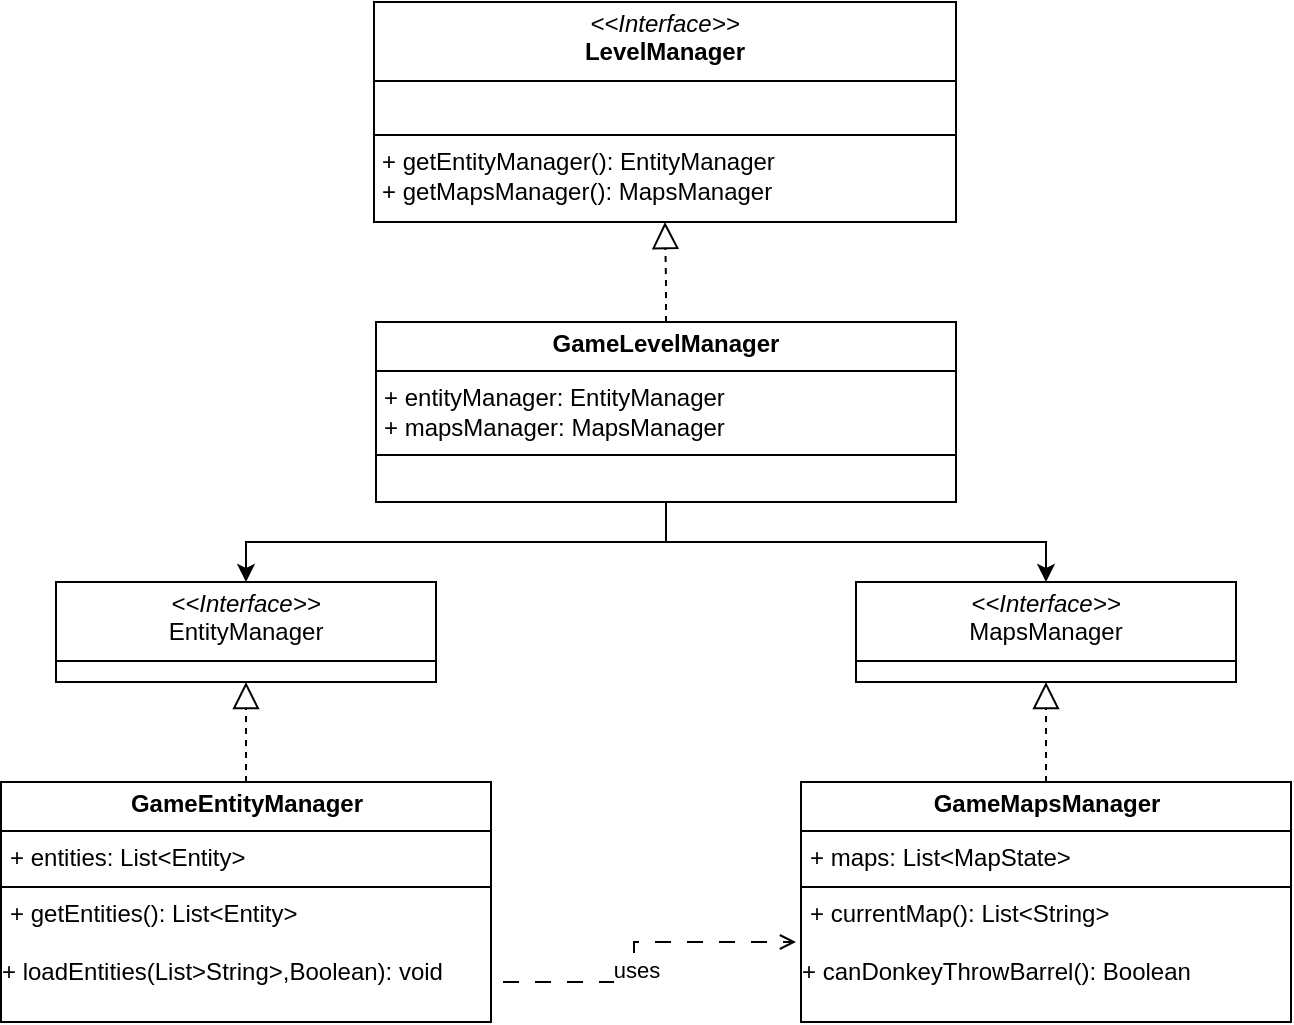 <mxfile version="28.0.4">
  <diagram name="Pagina-1" id="cuUD0OV6LIZiiHQtsRes">
    <mxGraphModel dx="2463" dy="1165" grid="1" gridSize="10" guides="1" tooltips="1" connect="1" arrows="1" fold="1" page="1" pageScale="1" pageWidth="827" pageHeight="1169" math="0" shadow="0">
      <root>
        <mxCell id="0" />
        <mxCell id="1" parent="0" />
        <mxCell id="h-CzTvLWNGmm0OYghy36-1" value="&lt;p style=&quot;margin:0px;margin-top:4px;text-align:center;&quot;&gt;&lt;i&gt;&amp;lt;&amp;lt;Interface&amp;gt;&amp;gt;&lt;/i&gt;&lt;br&gt;&lt;b&gt;LevelManager&lt;/b&gt;&lt;/p&gt;&lt;hr size=&quot;1&quot; style=&quot;border-style:solid;&quot;&gt;&lt;p style=&quot;margin:0px;margin-left:4px;&quot;&gt;&lt;br&gt;&lt;/p&gt;&lt;hr size=&quot;1&quot; style=&quot;border-style:solid;&quot;&gt;&lt;p style=&quot;margin:0px;margin-left:4px;&quot;&gt;+ getEntityManager(): EntityManager&lt;br&gt;+ getMapsManager(): MapsManager&lt;/p&gt;" style="verticalAlign=top;align=left;overflow=fill;html=1;whiteSpace=wrap;" vertex="1" parent="1">
          <mxGeometry x="319" y="540" width="291" height="110" as="geometry" />
        </mxCell>
        <mxCell id="h-CzTvLWNGmm0OYghy36-3" style="edgeStyle=orthogonalEdgeStyle;rounded=0;orthogonalLoop=1;jettySize=auto;html=1;entryX=0.5;entryY=1;entryDx=0;entryDy=0;dashed=1;endArrow=block;endFill=0;endSize=11;" edge="1" parent="1" source="h-CzTvLWNGmm0OYghy36-2" target="h-CzTvLWNGmm0OYghy36-1">
          <mxGeometry relative="1" as="geometry" />
        </mxCell>
        <mxCell id="h-CzTvLWNGmm0OYghy36-2" value="&lt;p style=&quot;margin:0px;margin-top:4px;text-align:center;&quot;&gt;&lt;b&gt;GameLevelManager&lt;/b&gt;&lt;/p&gt;&lt;hr size=&quot;1&quot; style=&quot;border-style:solid;&quot;&gt;&lt;p style=&quot;margin:0px;margin-left:4px;&quot;&gt;+ entityManager: EntityManager&lt;/p&gt;&lt;p style=&quot;margin:0px;margin-left:4px;&quot;&gt;+ mapsManager: MapsManager&lt;/p&gt;&lt;hr size=&quot;1&quot; style=&quot;border-style:solid;&quot;&gt;&lt;p style=&quot;margin:0px;margin-left:4px;&quot;&gt;&lt;br&gt;&lt;/p&gt;" style="verticalAlign=top;align=left;overflow=fill;html=1;whiteSpace=wrap;" vertex="1" parent="1">
          <mxGeometry x="320" y="700" width="290" height="90" as="geometry" />
        </mxCell>
        <mxCell id="h-CzTvLWNGmm0OYghy36-8" style="edgeStyle=orthogonalEdgeStyle;rounded=0;orthogonalLoop=1;jettySize=auto;html=1;endArrow=none;endFill=0;startArrow=classic;startFill=1;" edge="1" parent="1" source="h-CzTvLWNGmm0OYghy36-6" target="h-CzTvLWNGmm0OYghy36-2">
          <mxGeometry relative="1" as="geometry" />
        </mxCell>
        <mxCell id="h-CzTvLWNGmm0OYghy36-6" value="&lt;p style=&quot;margin:0px;margin-top:4px;text-align:center;&quot;&gt;&lt;i&gt;&amp;lt;&amp;lt;Interface&amp;gt;&amp;gt;&lt;/i&gt;&lt;br&gt;&lt;span style=&quot;text-align: left;&quot;&gt;EntityManager&lt;/span&gt;&lt;/p&gt;&lt;hr size=&quot;1&quot; style=&quot;border-style:solid;&quot;&gt;&lt;p style=&quot;margin:0px;margin-left:4px;&quot;&gt;&lt;br&gt;&lt;/p&gt;&lt;hr size=&quot;1&quot; style=&quot;border-style:solid;&quot;&gt;&lt;p style=&quot;margin:0px;margin-left:4px;&quot;&gt;&lt;br&gt;&lt;/p&gt;" style="verticalAlign=top;align=left;overflow=fill;html=1;whiteSpace=wrap;" vertex="1" parent="1">
          <mxGeometry x="160" y="830" width="190" height="50" as="geometry" />
        </mxCell>
        <mxCell id="h-CzTvLWNGmm0OYghy36-9" style="edgeStyle=orthogonalEdgeStyle;rounded=0;orthogonalLoop=1;jettySize=auto;html=1;endArrow=none;endFill=0;startArrow=classic;startFill=1;" edge="1" parent="1" source="h-CzTvLWNGmm0OYghy36-7" target="h-CzTvLWNGmm0OYghy36-2">
          <mxGeometry relative="1" as="geometry" />
        </mxCell>
        <mxCell id="h-CzTvLWNGmm0OYghy36-7" value="&lt;p style=&quot;margin:0px;margin-top:4px;text-align:center;&quot;&gt;&lt;i&gt;&amp;lt;&amp;lt;Interface&amp;gt;&amp;gt;&lt;/i&gt;&lt;br&gt;&lt;span style=&quot;text-align: left;&quot;&gt;MapsManager&lt;/span&gt;&lt;/p&gt;&lt;hr size=&quot;1&quot; style=&quot;border-style:solid;&quot;&gt;&lt;p style=&quot;margin:0px;margin-left:4px;&quot;&gt;&lt;br&gt;&lt;/p&gt;&lt;hr size=&quot;1&quot; style=&quot;border-style:solid;&quot;&gt;&lt;p style=&quot;margin:0px;margin-left:4px;&quot;&gt;&lt;br&gt;&lt;/p&gt;" style="verticalAlign=top;align=left;overflow=fill;html=1;whiteSpace=wrap;" vertex="1" parent="1">
          <mxGeometry x="560" y="830" width="190" height="50" as="geometry" />
        </mxCell>
        <mxCell id="h-CzTvLWNGmm0OYghy36-12" style="edgeStyle=orthogonalEdgeStyle;rounded=0;orthogonalLoop=1;jettySize=auto;html=1;exitX=1;exitY=0.75;exitDx=0;exitDy=0;dashed=1;dashPattern=8 8;endArrow=open;endFill=0;" edge="1" parent="1" source="h-CzTvLWNGmm0OYghy36-10">
          <mxGeometry relative="1" as="geometry">
            <mxPoint x="530" y="1010" as="targetPoint" />
            <Array as="points">
              <mxPoint x="378" y="1030" />
              <mxPoint x="449" y="1030" />
              <mxPoint x="449" y="1010" />
            </Array>
          </mxGeometry>
        </mxCell>
        <mxCell id="h-CzTvLWNGmm0OYghy36-13" value="uses" style="edgeLabel;html=1;align=center;verticalAlign=middle;resizable=0;points=[];" vertex="1" connectable="0" parent="h-CzTvLWNGmm0OYghy36-12">
          <mxGeometry x="-0.04" y="-1" relative="1" as="geometry">
            <mxPoint as="offset" />
          </mxGeometry>
        </mxCell>
        <mxCell id="h-CzTvLWNGmm0OYghy36-14" style="edgeStyle=orthogonalEdgeStyle;rounded=0;orthogonalLoop=1;jettySize=auto;html=1;dashed=1;endArrow=block;endFill=0;endSize=11;" edge="1" parent="1" source="h-CzTvLWNGmm0OYghy36-10" target="h-CzTvLWNGmm0OYghy36-6">
          <mxGeometry relative="1" as="geometry" />
        </mxCell>
        <mxCell id="h-CzTvLWNGmm0OYghy36-10" value="&lt;p style=&quot;margin:0px;margin-top:4px;text-align:center;&quot;&gt;&lt;b&gt;GameEntityManager&lt;/b&gt;&lt;/p&gt;&lt;hr size=&quot;1&quot; style=&quot;border-style:solid;&quot;&gt;&lt;p style=&quot;margin:0px;margin-left:4px;&quot;&gt;+ entities: List&amp;lt;Entity&amp;gt;&lt;/p&gt;&lt;hr size=&quot;1&quot; style=&quot;border-style:solid;&quot;&gt;&lt;p style=&quot;margin:0px;margin-left:4px;&quot;&gt;+ getEntities():&amp;nbsp;&lt;span style=&quot;background-color: transparent; color: light-dark(rgb(0, 0, 0), rgb(255, 255, 255));&quot;&gt;List&amp;lt;Entity&amp;gt;&lt;/span&gt;&lt;/p&gt;&lt;div&gt;&lt;span style=&quot;background-color: transparent; color: light-dark(rgb(0, 0, 0), rgb(255, 255, 255));&quot;&gt;&amp;nbsp;&lt;/span&gt;&lt;/div&gt;&lt;div&gt;&lt;span style=&quot;background-color: transparent; color: light-dark(rgb(0, 0, 0), rgb(255, 255, 255));&quot;&gt;+ loadEntities(List&amp;gt;String&amp;gt;,Boolean): void&lt;/span&gt;&lt;/div&gt;&lt;p style=&quot;margin:0px;margin-left:4px;&quot;&gt;&lt;br&gt;&lt;/p&gt;&lt;p style=&quot;margin:0px;margin-left:4px;&quot;&gt;&lt;br&gt;&lt;/p&gt;&lt;p style=&quot;margin:0px;margin-left:4px;&quot;&gt;&lt;br&gt;&lt;/p&gt;" style="verticalAlign=top;align=left;overflow=fill;html=1;whiteSpace=wrap;" vertex="1" parent="1">
          <mxGeometry x="132.5" y="930" width="245" height="120" as="geometry" />
        </mxCell>
        <mxCell id="h-CzTvLWNGmm0OYghy36-15" style="edgeStyle=orthogonalEdgeStyle;rounded=0;orthogonalLoop=1;jettySize=auto;html=1;dashed=1;endArrow=block;endFill=0;endSize=11;" edge="1" parent="1" source="h-CzTvLWNGmm0OYghy36-11" target="h-CzTvLWNGmm0OYghy36-7">
          <mxGeometry relative="1" as="geometry" />
        </mxCell>
        <mxCell id="h-CzTvLWNGmm0OYghy36-11" value="&lt;p style=&quot;margin:0px;margin-top:4px;text-align:center;&quot;&gt;&lt;b&gt;GameMapsManager&lt;/b&gt;&lt;/p&gt;&lt;hr size=&quot;1&quot; style=&quot;border-style:solid;&quot;&gt;&lt;p style=&quot;margin:0px;margin-left:4px;&quot;&gt;+ maps: List&amp;lt;MapState&amp;gt;&lt;/p&gt;&lt;hr size=&quot;1&quot; style=&quot;border-style:solid;&quot;&gt;&lt;p style=&quot;margin:0px;margin-left:4px;&quot;&gt;+ currentMap():&amp;nbsp;&lt;span style=&quot;background-color: transparent; color: light-dark(rgb(0, 0, 0), rgb(255, 255, 255));&quot;&gt;List&amp;lt;String&amp;gt;&lt;/span&gt;&lt;/p&gt;&lt;div&gt;&lt;span style=&quot;background-color: transparent; color: light-dark(rgb(0, 0, 0), rgb(255, 255, 255));&quot;&gt;&amp;nbsp;&lt;/span&gt;&lt;/div&gt;&lt;div&gt;&lt;span style=&quot;background-color: transparent; color: light-dark(rgb(0, 0, 0), rgb(255, 255, 255));&quot;&gt;+ canDonkeyThrowBarrel():&amp;nbsp;&lt;/span&gt;&lt;span style=&quot;background-color: transparent; color: light-dark(rgb(0, 0, 0), rgb(255, 255, 255));&quot;&gt;Boolean&lt;/span&gt;&lt;/div&gt;&lt;p style=&quot;margin:0px;margin-left:4px;&quot;&gt;&lt;br&gt;&lt;/p&gt;&lt;p style=&quot;margin:0px;margin-left:4px;&quot;&gt;&lt;br&gt;&lt;/p&gt;" style="verticalAlign=top;align=left;overflow=fill;html=1;whiteSpace=wrap;" vertex="1" parent="1">
          <mxGeometry x="532.5" y="930" width="245" height="120" as="geometry" />
        </mxCell>
      </root>
    </mxGraphModel>
  </diagram>
</mxfile>

